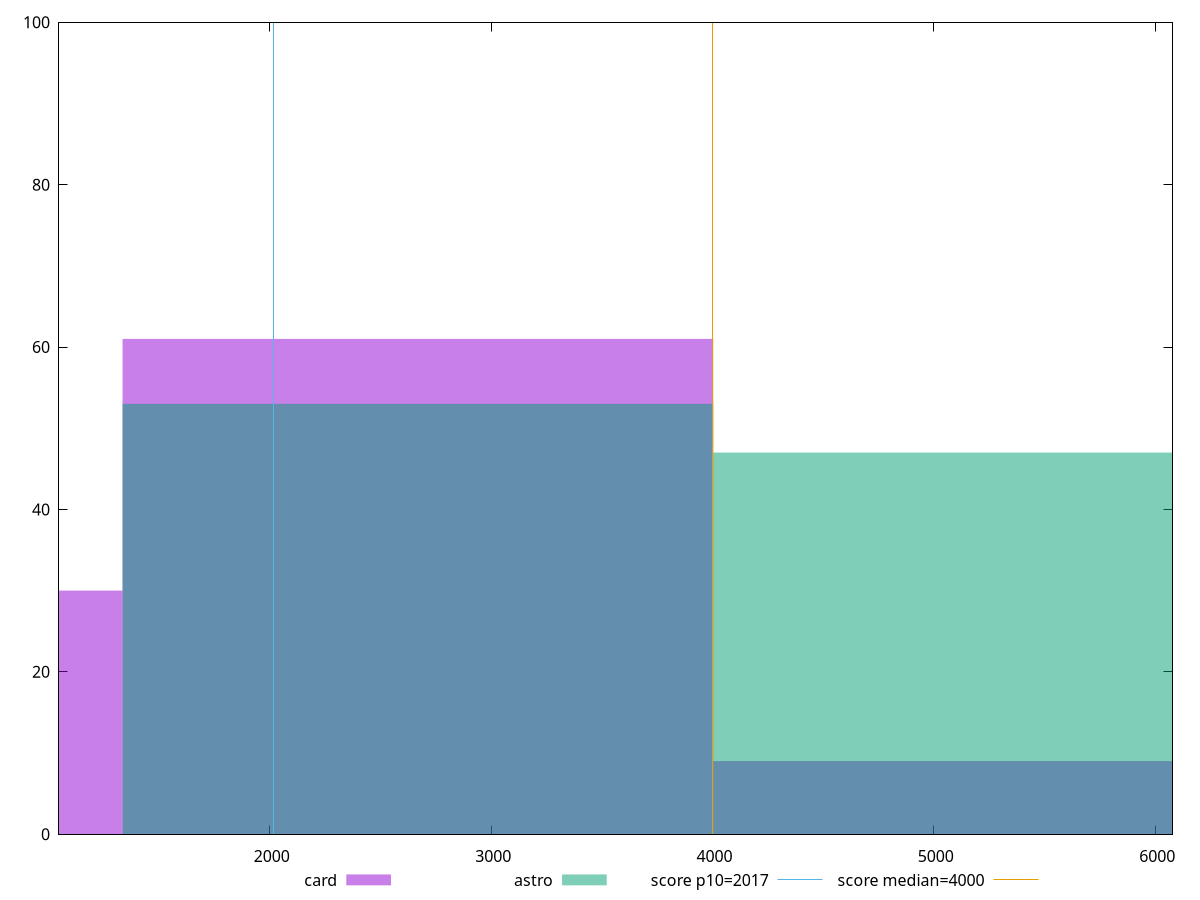 reset

$card <<EOF
2668.854839247675 61
0 30
5337.70967849535 9
EOF

$astro <<EOF
5337.70967849535 47
2668.854839247675 53
EOF

set key outside below
set boxwidth 2668.854839247675
set xrange [1047.3360000000007:6078.143999999991]
set yrange [0:100]
set trange [0:100]
set style fill transparent solid 0.5 noborder

set parametric
set terminal svg size 640, 500 enhanced background rgb 'white'
set output "reports/report_00028_2021-02-24T12-49-42.674Z/mainthread-work-breakdown/comparison/histogram/2_vs_3.svg"

plot $card title "card" with boxes, \
     $astro title "astro" with boxes, \
     2017,t title "score p10=2017", \
     4000,t title "score median=4000"

reset
